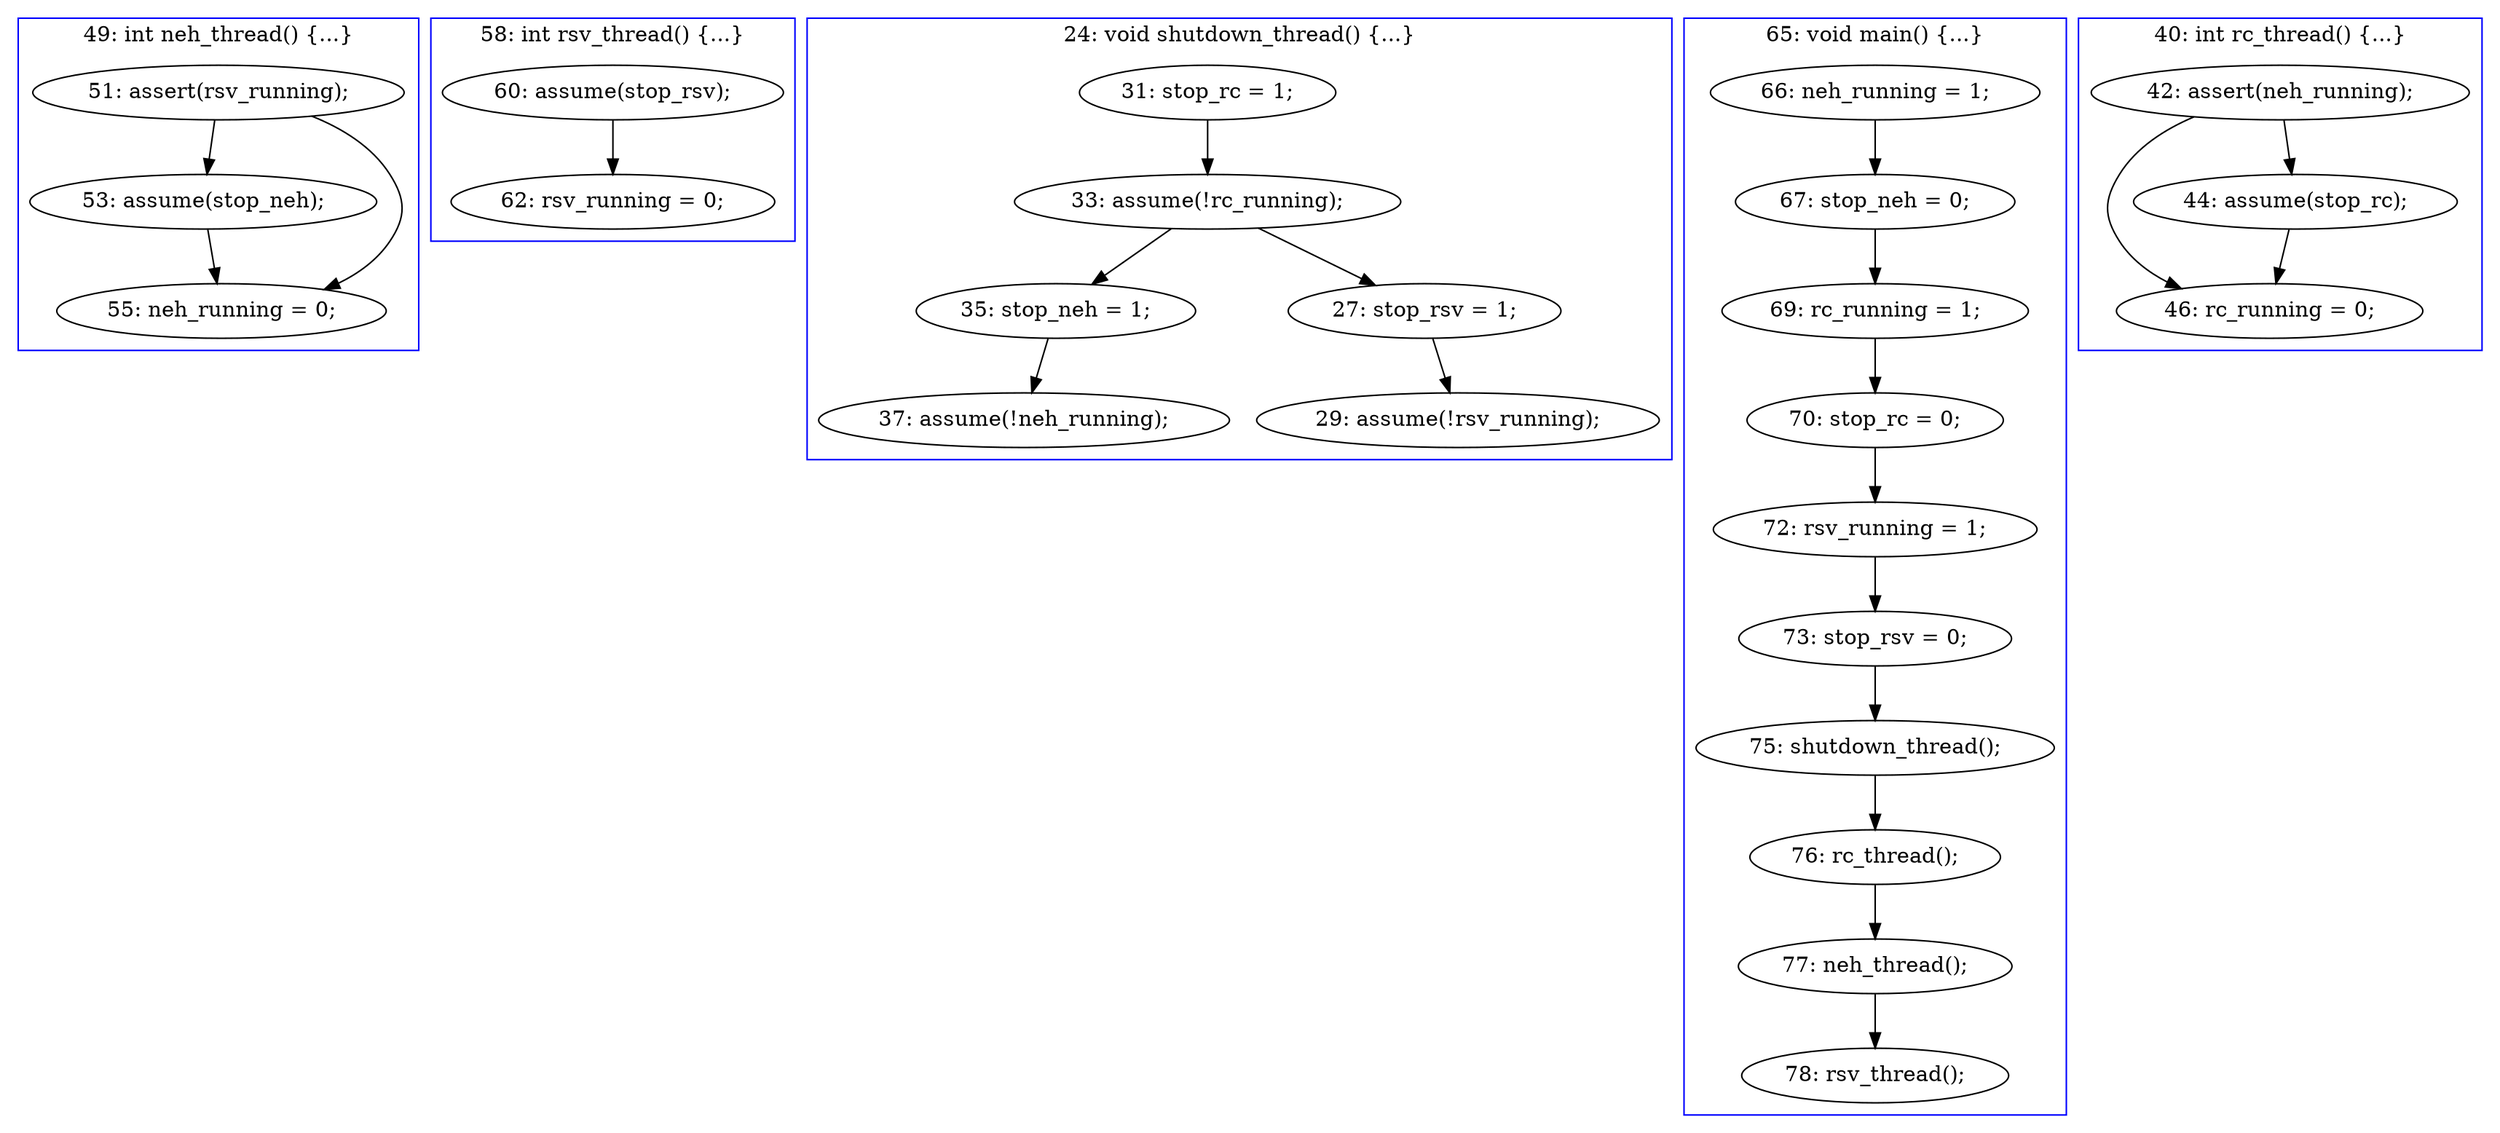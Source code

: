digraph PartialOrder {
	compound = true
	"51: assert(rsv_running);" -> "53: assume(stop_neh);"
	"60: assume(stop_rsv);" -> "62: rsv_running = 0;"
	"35: stop_neh = 1;" -> "37: assume(!neh_running);"
	"72: rsv_running = 1;" -> "73: stop_rsv = 0;"
	"70: stop_rc = 0;" -> "72: rsv_running = 1;"
	"31: stop_rc = 1;" -> "33: assume(!rc_running);"
	"77: neh_thread();" -> "78: rsv_thread();"
	"33: assume(!rc_running);" -> "35: stop_neh = 1;"
	"53: assume(stop_neh);" -> "55: neh_running = 0;"
	"42: assert(neh_running);" -> "46: rc_running = 0;"
	"76: rc_thread();" -> "77: neh_thread();"
	"66: neh_running = 1;" -> "67: stop_neh = 0;"
	"69: rc_running = 1;" -> "70: stop_rc = 0;"
	"33: assume(!rc_running);" -> "27: stop_rsv = 1;"
	"51: assert(rsv_running);" -> "55: neh_running = 0;"
	"75: shutdown_thread();" -> "76: rc_thread();"
	"42: assert(neh_running);" -> "44: assume(stop_rc);"
	"73: stop_rsv = 0;" -> "75: shutdown_thread();"
	"44: assume(stop_rc);" -> "46: rc_running = 0;"
	"67: stop_neh = 0;" -> "69: rc_running = 1;"
	"27: stop_rsv = 1;" -> "29: assume(!rsv_running);"
	subgraph cluster4 {
		label = "40: int rc_thread() {...}"
		color = blue
		"46: rc_running = 0;"  [label = "46: rc_running = 0;"]
		"44: assume(stop_rc);"  [label = "44: assume(stop_rc);"]
		"42: assert(neh_running);"  [label = "42: assert(neh_running);"]
	}
	subgraph cluster1 {
		label = "24: void shutdown_thread() {...}"
		color = blue
		"35: stop_neh = 1;"  [label = "35: stop_neh = 1;"]
		"31: stop_rc = 1;"  [label = "31: stop_rc = 1;"]
		"33: assume(!rc_running);"  [label = "33: assume(!rc_running);"]
		"27: stop_rsv = 1;"  [label = "27: stop_rsv = 1;"]
		"29: assume(!rsv_running);"  [label = "29: assume(!rsv_running);"]
		"37: assume(!neh_running);"  [label = "37: assume(!neh_running);"]
	}
	subgraph cluster5 {
		label = "58: int rsv_thread() {...}"
		color = blue
		"60: assume(stop_rsv);"  [label = "60: assume(stop_rsv);"]
		"62: rsv_running = 0;"  [label = "62: rsv_running = 0;"]
	}
	subgraph cluster2 {
		label = "65: void main() {...}"
		color = blue
		"76: rc_thread();"  [label = "76: rc_thread();"]
		"75: shutdown_thread();"  [label = "75: shutdown_thread();"]
		"69: rc_running = 1;"  [label = "69: rc_running = 1;"]
		"72: rsv_running = 1;"  [label = "72: rsv_running = 1;"]
		"73: stop_rsv = 0;"  [label = "73: stop_rsv = 0;"]
		"77: neh_thread();"  [label = "77: neh_thread();"]
		"78: rsv_thread();"  [label = "78: rsv_thread();"]
		"66: neh_running = 1;"  [label = "66: neh_running = 1;"]
		"70: stop_rc = 0;"  [label = "70: stop_rc = 0;"]
		"67: stop_neh = 0;"  [label = "67: stop_neh = 0;"]
	}
	subgraph cluster3 {
		label = "49: int neh_thread() {...}"
		color = blue
		"53: assume(stop_neh);"  [label = "53: assume(stop_neh);"]
		"55: neh_running = 0;"  [label = "55: neh_running = 0;"]
		"51: assert(rsv_running);"  [label = "51: assert(rsv_running);"]
	}
}